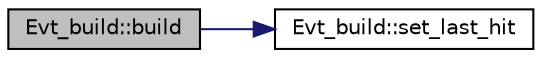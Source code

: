 digraph "Evt_build::build"
{
 // LATEX_PDF_SIZE
  edge [fontname="Helvetica",fontsize="10",labelfontname="Helvetica",labelfontsize="10"];
  node [fontname="Helvetica",fontsize="10",shape=record];
  rankdir="LR";
  Node1 [label="Evt_build::build",height=0.2,width=0.4,color="black", fillcolor="grey75", style="filled", fontcolor="black",tooltip=" "];
  Node1 -> Node2 [color="midnightblue",fontsize="10",style="solid",fontname="Helvetica"];
  Node2 [label="Evt_build::set_last_hit",height=0.2,width=0.4,color="black", fillcolor="white", style="filled",URL="$class_evt__build.html#a30469c90f3fab43f2db77a0b67377d9a",tooltip=" "];
}
